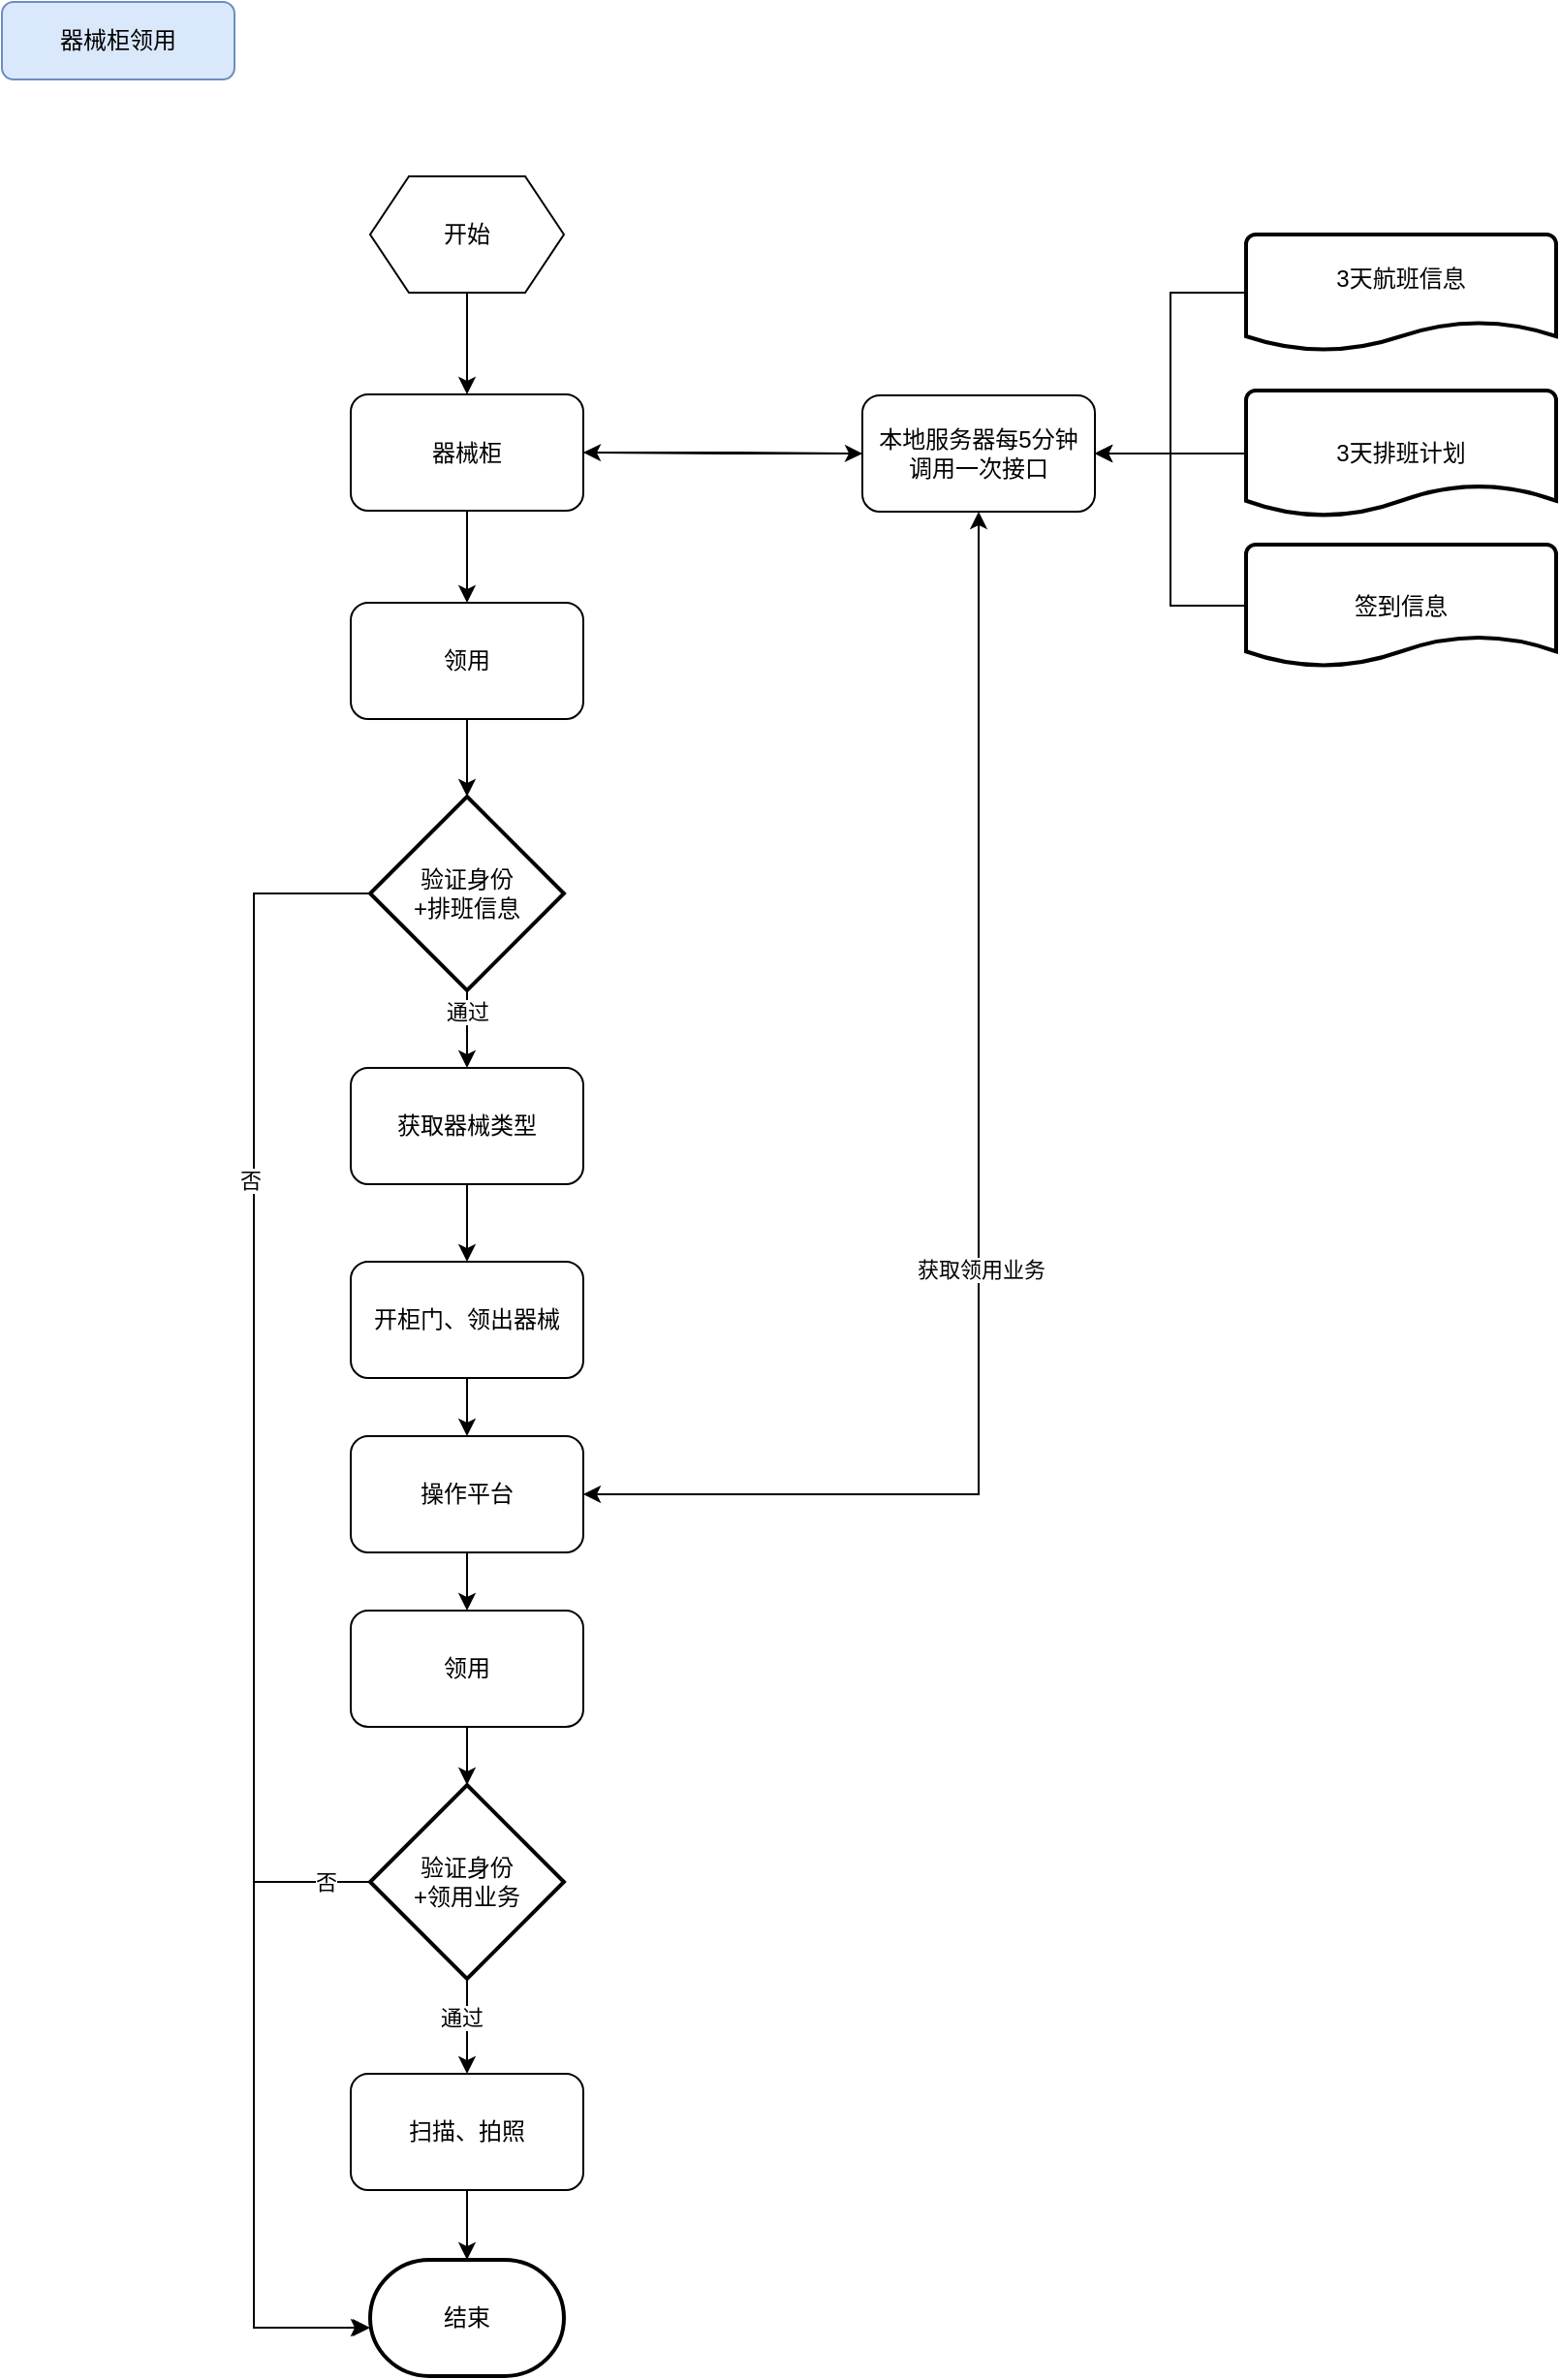 <mxfile version="22.0.4" type="github">
  <diagram name="第 1 页" id="SkHKClR9cK3O8PpVPhYR">
    <mxGraphModel dx="1195" dy="632" grid="1" gridSize="10" guides="1" tooltips="1" connect="1" arrows="1" fold="1" page="1" pageScale="1" pageWidth="827" pageHeight="1169" math="0" shadow="0">
      <root>
        <mxCell id="0" />
        <mxCell id="1" parent="0" />
        <mxCell id="jl1IXmYqZeM7pOf_BYv7-1" value="器械柜领用" style="rounded=1;whiteSpace=wrap;html=1;fontSize=12;glass=0;strokeWidth=1;shadow=0;fillColor=#dae8fc;strokeColor=#6c8ebf;" vertex="1" parent="1">
          <mxGeometry y="40" width="120" height="40" as="geometry" />
        </mxCell>
        <mxCell id="jl1IXmYqZeM7pOf_BYv7-8" value="" style="edgeStyle=orthogonalEdgeStyle;rounded=0;orthogonalLoop=1;jettySize=auto;html=1;" edge="1" parent="1" source="jl1IXmYqZeM7pOf_BYv7-2" target="jl1IXmYqZeM7pOf_BYv7-3">
          <mxGeometry relative="1" as="geometry" />
        </mxCell>
        <mxCell id="jl1IXmYqZeM7pOf_BYv7-2" value="开始" style="shape=hexagon;perimeter=hexagonPerimeter2;whiteSpace=wrap;html=1;fixedSize=1;" vertex="1" parent="1">
          <mxGeometry x="190" y="130" width="100" height="60" as="geometry" />
        </mxCell>
        <mxCell id="jl1IXmYqZeM7pOf_BYv7-15" style="edgeStyle=orthogonalEdgeStyle;rounded=0;orthogonalLoop=1;jettySize=auto;html=1;entryX=0;entryY=0.5;entryDx=0;entryDy=0;" edge="1" parent="1" source="jl1IXmYqZeM7pOf_BYv7-3" target="jl1IXmYqZeM7pOf_BYv7-4">
          <mxGeometry relative="1" as="geometry" />
        </mxCell>
        <mxCell id="jl1IXmYqZeM7pOf_BYv7-19" style="edgeStyle=orthogonalEdgeStyle;rounded=0;orthogonalLoop=1;jettySize=auto;html=1;entryX=0.5;entryY=0;entryDx=0;entryDy=0;" edge="1" parent="1" source="jl1IXmYqZeM7pOf_BYv7-3" target="jl1IXmYqZeM7pOf_BYv7-17">
          <mxGeometry relative="1" as="geometry" />
        </mxCell>
        <mxCell id="jl1IXmYqZeM7pOf_BYv7-3" value="器械柜" style="rounded=1;whiteSpace=wrap;html=1;" vertex="1" parent="1">
          <mxGeometry x="180" y="242.5" width="120" height="60" as="geometry" />
        </mxCell>
        <mxCell id="jl1IXmYqZeM7pOf_BYv7-9" style="edgeStyle=orthogonalEdgeStyle;rounded=0;orthogonalLoop=1;jettySize=auto;html=1;entryX=1;entryY=0.5;entryDx=0;entryDy=0;" edge="1" parent="1" source="jl1IXmYqZeM7pOf_BYv7-4" target="jl1IXmYqZeM7pOf_BYv7-3">
          <mxGeometry relative="1" as="geometry" />
        </mxCell>
        <mxCell id="jl1IXmYqZeM7pOf_BYv7-31" style="edgeStyle=orthogonalEdgeStyle;rounded=0;orthogonalLoop=1;jettySize=auto;html=1;entryX=1;entryY=0.5;entryDx=0;entryDy=0;startArrow=classic;startFill=1;" edge="1" parent="1" source="jl1IXmYqZeM7pOf_BYv7-4" target="jl1IXmYqZeM7pOf_BYv7-28">
          <mxGeometry relative="1" as="geometry">
            <mxPoint x="320" y="810" as="targetPoint" />
            <Array as="points">
              <mxPoint x="504" y="810" />
            </Array>
          </mxGeometry>
        </mxCell>
        <mxCell id="jl1IXmYqZeM7pOf_BYv7-32" value="获取领用业务" style="edgeLabel;html=1;align=center;verticalAlign=middle;resizable=0;points=[];" vertex="1" connectable="0" parent="jl1IXmYqZeM7pOf_BYv7-31">
          <mxGeometry x="0.1" y="1" relative="1" as="geometry">
            <mxPoint as="offset" />
          </mxGeometry>
        </mxCell>
        <mxCell id="jl1IXmYqZeM7pOf_BYv7-4" value="本地服务器每5分钟&lt;br&gt;调用一次接口" style="rounded=1;whiteSpace=wrap;html=1;" vertex="1" parent="1">
          <mxGeometry x="444" y="243" width="120" height="60" as="geometry" />
        </mxCell>
        <mxCell id="jl1IXmYqZeM7pOf_BYv7-10" style="edgeStyle=orthogonalEdgeStyle;rounded=0;orthogonalLoop=1;jettySize=auto;html=1;entryX=1;entryY=0.5;entryDx=0;entryDy=0;" edge="1" parent="1" source="jl1IXmYqZeM7pOf_BYv7-5" target="jl1IXmYqZeM7pOf_BYv7-4">
          <mxGeometry relative="1" as="geometry" />
        </mxCell>
        <mxCell id="jl1IXmYqZeM7pOf_BYv7-5" value="3天航班信息&#xa;" style="strokeWidth=2;shape=mxgraph.flowchart.document2;size=0.25;align=center;whiteSpace=wrap;labelBackgroundColor=none;labelBorderColor=none;verticalAlign=middle;" vertex="1" parent="1">
          <mxGeometry x="642" y="160" width="160" height="60" as="geometry" />
        </mxCell>
        <mxCell id="jl1IXmYqZeM7pOf_BYv7-11" style="edgeStyle=orthogonalEdgeStyle;rounded=0;orthogonalLoop=1;jettySize=auto;html=1;entryX=1;entryY=0.5;entryDx=0;entryDy=0;" edge="1" parent="1" source="jl1IXmYqZeM7pOf_BYv7-6" target="jl1IXmYqZeM7pOf_BYv7-4">
          <mxGeometry relative="1" as="geometry" />
        </mxCell>
        <mxCell id="jl1IXmYqZeM7pOf_BYv7-6" value="3天排班计划" style="strokeWidth=2;html=1;shape=mxgraph.flowchart.document2;whiteSpace=wrap;size=0.25;verticalAlign=middle;align=center;" vertex="1" parent="1">
          <mxGeometry x="642" y="240.5" width="160" height="65" as="geometry" />
        </mxCell>
        <mxCell id="jl1IXmYqZeM7pOf_BYv7-12" style="edgeStyle=orthogonalEdgeStyle;rounded=0;orthogonalLoop=1;jettySize=auto;html=1;entryX=1;entryY=0.5;entryDx=0;entryDy=0;" edge="1" parent="1" source="jl1IXmYqZeM7pOf_BYv7-7" target="jl1IXmYqZeM7pOf_BYv7-4">
          <mxGeometry relative="1" as="geometry" />
        </mxCell>
        <mxCell id="jl1IXmYqZeM7pOf_BYv7-7" value="签到信息" style="strokeWidth=2;html=1;shape=mxgraph.flowchart.document2;whiteSpace=wrap;size=0.25;verticalAlign=middle;align=center;" vertex="1" parent="1">
          <mxGeometry x="642" y="320" width="160" height="63" as="geometry" />
        </mxCell>
        <mxCell id="jl1IXmYqZeM7pOf_BYv7-22" style="edgeStyle=orthogonalEdgeStyle;rounded=0;orthogonalLoop=1;jettySize=auto;html=1;entryX=0.5;entryY=0;entryDx=0;entryDy=0;" edge="1" parent="1" source="jl1IXmYqZeM7pOf_BYv7-13" target="jl1IXmYqZeM7pOf_BYv7-21">
          <mxGeometry relative="1" as="geometry" />
        </mxCell>
        <mxCell id="jl1IXmYqZeM7pOf_BYv7-34" value="通过" style="edgeLabel;html=1;align=center;verticalAlign=middle;resizable=0;points=[];" vertex="1" connectable="0" parent="jl1IXmYqZeM7pOf_BYv7-22">
          <mxGeometry x="-0.459" relative="1" as="geometry">
            <mxPoint as="offset" />
          </mxGeometry>
        </mxCell>
        <mxCell id="jl1IXmYqZeM7pOf_BYv7-13" value="验证身份&lt;br&gt;+排班信息" style="strokeWidth=2;html=1;shape=mxgraph.flowchart.decision;whiteSpace=wrap;" vertex="1" parent="1">
          <mxGeometry x="190" y="450" width="100" height="100" as="geometry" />
        </mxCell>
        <mxCell id="jl1IXmYqZeM7pOf_BYv7-16" value="结束" style="strokeWidth=2;html=1;shape=mxgraph.flowchart.terminator;whiteSpace=wrap;" vertex="1" parent="1">
          <mxGeometry x="190" y="1205" width="100" height="60" as="geometry" />
        </mxCell>
        <mxCell id="jl1IXmYqZeM7pOf_BYv7-20" style="edgeStyle=orthogonalEdgeStyle;rounded=0;orthogonalLoop=1;jettySize=auto;html=1;" edge="1" parent="1" source="jl1IXmYqZeM7pOf_BYv7-17" target="jl1IXmYqZeM7pOf_BYv7-13">
          <mxGeometry relative="1" as="geometry" />
        </mxCell>
        <mxCell id="jl1IXmYqZeM7pOf_BYv7-17" value="领用" style="rounded=1;whiteSpace=wrap;html=1;" vertex="1" parent="1">
          <mxGeometry x="180" y="350" width="120" height="60" as="geometry" />
        </mxCell>
        <mxCell id="jl1IXmYqZeM7pOf_BYv7-25" style="edgeStyle=orthogonalEdgeStyle;rounded=0;orthogonalLoop=1;jettySize=auto;html=1;entryX=0.5;entryY=0;entryDx=0;entryDy=0;" edge="1" parent="1" source="jl1IXmYqZeM7pOf_BYv7-21" target="jl1IXmYqZeM7pOf_BYv7-23">
          <mxGeometry relative="1" as="geometry" />
        </mxCell>
        <mxCell id="jl1IXmYqZeM7pOf_BYv7-21" value="获取器械类型" style="rounded=1;whiteSpace=wrap;html=1;" vertex="1" parent="1">
          <mxGeometry x="180" y="590" width="120" height="60" as="geometry" />
        </mxCell>
        <mxCell id="jl1IXmYqZeM7pOf_BYv7-29" style="edgeStyle=orthogonalEdgeStyle;rounded=0;orthogonalLoop=1;jettySize=auto;html=1;entryX=0.5;entryY=0;entryDx=0;entryDy=0;" edge="1" parent="1" source="jl1IXmYqZeM7pOf_BYv7-23" target="jl1IXmYqZeM7pOf_BYv7-28">
          <mxGeometry relative="1" as="geometry" />
        </mxCell>
        <mxCell id="jl1IXmYqZeM7pOf_BYv7-23" value="开柜门、领出器械" style="rounded=1;whiteSpace=wrap;html=1;" vertex="1" parent="1">
          <mxGeometry x="180" y="690" width="120" height="60" as="geometry" />
        </mxCell>
        <mxCell id="jl1IXmYqZeM7pOf_BYv7-24" value="扫描、拍照" style="rounded=1;whiteSpace=wrap;html=1;" vertex="1" parent="1">
          <mxGeometry x="180" y="1109" width="120" height="60" as="geometry" />
        </mxCell>
        <mxCell id="jl1IXmYqZeM7pOf_BYv7-27" style="edgeStyle=orthogonalEdgeStyle;rounded=0;orthogonalLoop=1;jettySize=auto;html=1;entryX=0.5;entryY=0;entryDx=0;entryDy=0;entryPerimeter=0;" edge="1" parent="1" source="jl1IXmYqZeM7pOf_BYv7-24" target="jl1IXmYqZeM7pOf_BYv7-16">
          <mxGeometry relative="1" as="geometry" />
        </mxCell>
        <mxCell id="jl1IXmYqZeM7pOf_BYv7-39" value="" style="edgeStyle=orthogonalEdgeStyle;rounded=0;orthogonalLoop=1;jettySize=auto;html=1;" edge="1" parent="1" source="jl1IXmYqZeM7pOf_BYv7-28" target="jl1IXmYqZeM7pOf_BYv7-37">
          <mxGeometry relative="1" as="geometry" />
        </mxCell>
        <mxCell id="jl1IXmYqZeM7pOf_BYv7-28" value="操作平台" style="rounded=1;whiteSpace=wrap;html=1;" vertex="1" parent="1">
          <mxGeometry x="180" y="780" width="120" height="60" as="geometry" />
        </mxCell>
        <mxCell id="jl1IXmYqZeM7pOf_BYv7-35" style="edgeStyle=orthogonalEdgeStyle;rounded=0;orthogonalLoop=1;jettySize=auto;html=1;" edge="1" parent="1" source="jl1IXmYqZeM7pOf_BYv7-13">
          <mxGeometry relative="1" as="geometry">
            <mxPoint x="190" y="1240" as="targetPoint" />
            <Array as="points">
              <mxPoint x="130" y="500" />
              <mxPoint x="130" y="1240" />
            </Array>
          </mxGeometry>
        </mxCell>
        <mxCell id="jl1IXmYqZeM7pOf_BYv7-36" value="否" style="edgeLabel;html=1;align=center;verticalAlign=middle;resizable=0;points=[];" vertex="1" connectable="0" parent="jl1IXmYqZeM7pOf_BYv7-35">
          <mxGeometry x="-0.517" y="-2" relative="1" as="geometry">
            <mxPoint as="offset" />
          </mxGeometry>
        </mxCell>
        <mxCell id="jl1IXmYqZeM7pOf_BYv7-41" value="" style="edgeStyle=orthogonalEdgeStyle;rounded=0;orthogonalLoop=1;jettySize=auto;html=1;" edge="1" parent="1" source="jl1IXmYqZeM7pOf_BYv7-37" target="jl1IXmYqZeM7pOf_BYv7-40">
          <mxGeometry relative="1" as="geometry" />
        </mxCell>
        <mxCell id="jl1IXmYqZeM7pOf_BYv7-37" value="领用" style="rounded=1;whiteSpace=wrap;html=1;" vertex="1" parent="1">
          <mxGeometry x="180" y="870" width="120" height="60" as="geometry" />
        </mxCell>
        <mxCell id="jl1IXmYqZeM7pOf_BYv7-42" value="" style="edgeStyle=orthogonalEdgeStyle;rounded=0;orthogonalLoop=1;jettySize=auto;html=1;" edge="1" parent="1" source="jl1IXmYqZeM7pOf_BYv7-40" target="jl1IXmYqZeM7pOf_BYv7-24">
          <mxGeometry relative="1" as="geometry" />
        </mxCell>
        <mxCell id="jl1IXmYqZeM7pOf_BYv7-43" value="通过" style="edgeLabel;html=1;align=center;verticalAlign=middle;resizable=0;points=[];" vertex="1" connectable="0" parent="jl1IXmYqZeM7pOf_BYv7-42">
          <mxGeometry x="-0.197" y="-3" relative="1" as="geometry">
            <mxPoint as="offset" />
          </mxGeometry>
        </mxCell>
        <mxCell id="jl1IXmYqZeM7pOf_BYv7-44" style="edgeStyle=orthogonalEdgeStyle;rounded=0;orthogonalLoop=1;jettySize=auto;html=1;" edge="1" parent="1" source="jl1IXmYqZeM7pOf_BYv7-40">
          <mxGeometry relative="1" as="geometry">
            <mxPoint x="189" y="1240" as="targetPoint" />
            <Array as="points">
              <mxPoint x="130" y="1010" />
              <mxPoint x="130" y="1240" />
              <mxPoint x="189" y="1240" />
            </Array>
          </mxGeometry>
        </mxCell>
        <mxCell id="jl1IXmYqZeM7pOf_BYv7-45" value="否" style="edgeLabel;html=1;align=center;verticalAlign=middle;resizable=0;points=[];" vertex="1" connectable="0" parent="jl1IXmYqZeM7pOf_BYv7-44">
          <mxGeometry x="-0.866" relative="1" as="geometry">
            <mxPoint as="offset" />
          </mxGeometry>
        </mxCell>
        <mxCell id="jl1IXmYqZeM7pOf_BYv7-40" value="验证身份&lt;br&gt;+领用业务" style="strokeWidth=2;html=1;shape=mxgraph.flowchart.decision;whiteSpace=wrap;" vertex="1" parent="1">
          <mxGeometry x="190" y="960" width="100" height="100" as="geometry" />
        </mxCell>
      </root>
    </mxGraphModel>
  </diagram>
</mxfile>
